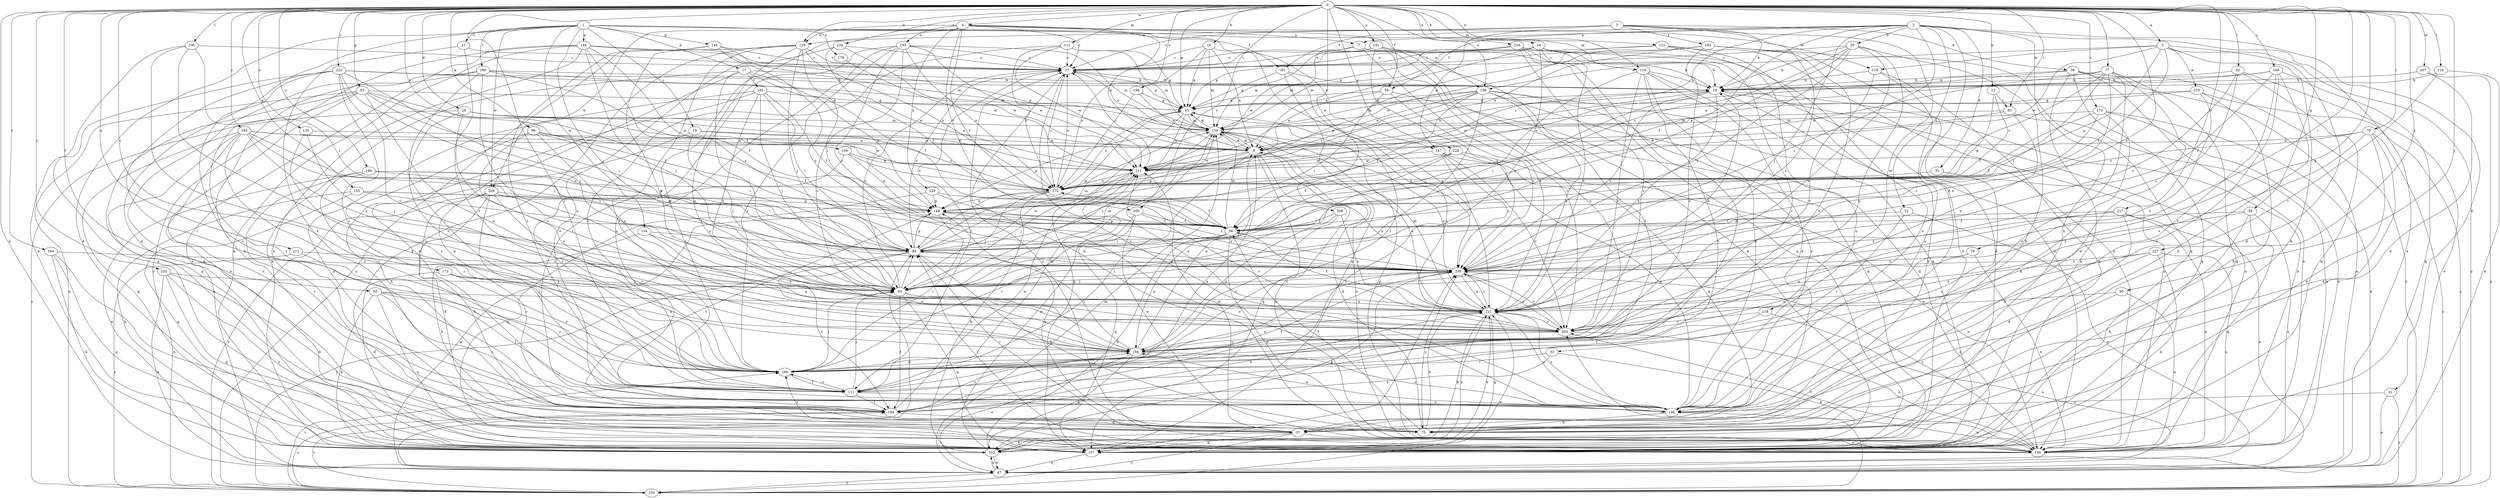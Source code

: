 strict digraph  {
0;
1;
2;
3;
4;
5;
7;
9;
12;
14;
16;
17;
18;
19;
21;
22;
27;
28;
29;
31;
33;
35;
36;
37;
47;
50;
54;
56;
58;
63;
65;
75;
77;
78;
79;
82;
83;
84;
90;
93;
96;
102;
106;
109;
110;
111;
112;
116;
118;
119;
120;
121;
129;
130;
135;
138;
139;
144;
145;
147;
148;
153;
154;
157;
164;
165;
166;
169;
172;
173;
175;
178;
180;
181;
182;
183;
184;
186;
191;
193;
194;
198;
200;
203;
207;
208;
209;
210;
211;
212;
216;
217;
221;
222;
227;
228;
229;
230;
232;
234;
239;
0 -> 4  [label=a];
0 -> 5  [label=a];
0 -> 12  [label=b];
0 -> 14  [label=b];
0 -> 16  [label=b];
0 -> 28  [label=d];
0 -> 47  [label=e];
0 -> 50  [label=f];
0 -> 54  [label=f];
0 -> 58  [label=g];
0 -> 63  [label=g];
0 -> 65  [label=g];
0 -> 77  [label=i];
0 -> 78  [label=i];
0 -> 79  [label=i];
0 -> 82  [label=i];
0 -> 83  [label=i];
0 -> 90  [label=j];
0 -> 96  [label=k];
0 -> 106  [label=l];
0 -> 109  [label=l];
0 -> 110  [label=l];
0 -> 111  [label=l];
0 -> 112  [label=m];
0 -> 116  [label=m];
0 -> 121  [label=n];
0 -> 129  [label=n];
0 -> 135  [label=o];
0 -> 138  [label=o];
0 -> 153  [label=q];
0 -> 164  [label=r];
0 -> 165  [label=r];
0 -> 169  [label=s];
0 -> 172  [label=s];
0 -> 173  [label=s];
0 -> 186  [label=u];
0 -> 191  [label=u];
0 -> 198  [label=v];
0 -> 200  [label=v];
0 -> 207  [label=w];
0 -> 208  [label=w];
0 -> 212  [label=x];
0 -> 216  [label=x];
0 -> 217  [label=x];
0 -> 221  [label=x];
0 -> 222  [label=y];
0 -> 227  [label=y];
0 -> 228  [label=y];
0 -> 232  [label=z];
0 -> 234  [label=z];
0 -> 239  [label=z];
1 -> 17  [label=b];
1 -> 19  [label=c];
1 -> 21  [label=c];
1 -> 93  [label=j];
1 -> 102  [label=k];
1 -> 116  [label=m];
1 -> 144  [label=p];
1 -> 145  [label=p];
1 -> 147  [label=p];
1 -> 154  [label=q];
1 -> 157  [label=q];
1 -> 178  [label=t];
1 -> 180  [label=t];
1 -> 181  [label=t];
1 -> 209  [label=w];
2 -> 7  [label=a];
2 -> 22  [label=c];
2 -> 29  [label=d];
2 -> 31  [label=d];
2 -> 33  [label=d];
2 -> 35  [label=d];
2 -> 47  [label=e];
2 -> 54  [label=f];
2 -> 56  [label=f];
2 -> 75  [label=h];
2 -> 93  [label=j];
2 -> 175  [label=s];
2 -> 181  [label=t];
2 -> 239  [label=z];
3 -> 18  [label=b];
3 -> 27  [label=c];
3 -> 36  [label=d];
3 -> 118  [label=m];
3 -> 129  [label=n];
3 -> 147  [label=p];
3 -> 182  [label=t];
3 -> 221  [label=x];
4 -> 7  [label=a];
4 -> 9  [label=a];
4 -> 27  [label=c];
4 -> 56  [label=f];
4 -> 119  [label=m];
4 -> 129  [label=n];
4 -> 138  [label=o];
4 -> 166  [label=r];
4 -> 193  [label=u];
4 -> 200  [label=v];
4 -> 209  [label=w];
4 -> 229  [label=y];
5 -> 37  [label=d];
5 -> 56  [label=f];
5 -> 75  [label=h];
5 -> 119  [label=m];
5 -> 138  [label=o];
5 -> 148  [label=p];
5 -> 210  [label=w];
5 -> 211  [label=w];
5 -> 230  [label=y];
7 -> 27  [label=c];
7 -> 194  [label=u];
7 -> 203  [label=v];
7 -> 211  [label=w];
7 -> 221  [label=x];
9 -> 18  [label=b];
9 -> 75  [label=h];
9 -> 111  [label=l];
9 -> 120  [label=m];
9 -> 130  [label=n];
9 -> 148  [label=p];
9 -> 157  [label=q];
9 -> 211  [label=w];
12 -> 56  [label=f];
12 -> 83  [label=i];
12 -> 148  [label=p];
14 -> 9  [label=a];
14 -> 27  [label=c];
14 -> 93  [label=j];
14 -> 120  [label=m];
14 -> 139  [label=o];
14 -> 166  [label=r];
14 -> 221  [label=x];
16 -> 9  [label=a];
16 -> 27  [label=c];
16 -> 65  [label=g];
16 -> 120  [label=m];
16 -> 175  [label=s];
16 -> 221  [label=x];
17 -> 18  [label=b];
17 -> 56  [label=f];
17 -> 75  [label=h];
17 -> 93  [label=j];
17 -> 102  [label=k];
17 -> 148  [label=p];
17 -> 183  [label=t];
18 -> 65  [label=g];
18 -> 75  [label=h];
18 -> 84  [label=i];
18 -> 130  [label=n];
18 -> 211  [label=w];
18 -> 221  [label=x];
18 -> 239  [label=z];
19 -> 9  [label=a];
19 -> 75  [label=h];
19 -> 93  [label=j];
19 -> 175  [label=s];
21 -> 27  [label=c];
21 -> 166  [label=r];
21 -> 184  [label=t];
22 -> 47  [label=e];
22 -> 56  [label=f];
22 -> 166  [label=r];
27 -> 18  [label=b];
27 -> 65  [label=g];
27 -> 75  [label=h];
27 -> 111  [label=l];
27 -> 175  [label=s];
28 -> 9  [label=a];
28 -> 120  [label=m];
28 -> 194  [label=u];
28 -> 203  [label=v];
28 -> 211  [label=w];
28 -> 230  [label=y];
29 -> 18  [label=b];
29 -> 27  [label=c];
29 -> 75  [label=h];
29 -> 84  [label=i];
29 -> 175  [label=s];
29 -> 194  [label=u];
29 -> 221  [label=x];
29 -> 239  [label=z];
31 -> 47  [label=e];
31 -> 139  [label=o];
31 -> 230  [label=y];
33 -> 102  [label=k];
33 -> 166  [label=r];
33 -> 184  [label=t];
35 -> 139  [label=o];
35 -> 175  [label=s];
36 -> 18  [label=b];
36 -> 47  [label=e];
36 -> 102  [label=k];
36 -> 130  [label=n];
36 -> 157  [label=q];
36 -> 175  [label=s];
36 -> 230  [label=y];
37 -> 84  [label=i];
37 -> 102  [label=k];
37 -> 130  [label=n];
37 -> 148  [label=p];
37 -> 157  [label=q];
37 -> 166  [label=r];
37 -> 211  [label=w];
37 -> 230  [label=y];
47 -> 84  [label=i];
47 -> 102  [label=k];
47 -> 120  [label=m];
47 -> 148  [label=p];
47 -> 230  [label=y];
50 -> 102  [label=k];
50 -> 111  [label=l];
50 -> 139  [label=o];
50 -> 157  [label=q];
50 -> 166  [label=r];
50 -> 221  [label=x];
54 -> 9  [label=a];
54 -> 65  [label=g];
54 -> 84  [label=i];
54 -> 102  [label=k];
54 -> 239  [label=z];
56 -> 84  [label=i];
56 -> 102  [label=k];
56 -> 120  [label=m];
56 -> 130  [label=n];
56 -> 148  [label=p];
56 -> 194  [label=u];
58 -> 56  [label=f];
58 -> 102  [label=k];
58 -> 130  [label=n];
58 -> 157  [label=q];
58 -> 239  [label=z];
63 -> 56  [label=f];
63 -> 65  [label=g];
63 -> 84  [label=i];
63 -> 130  [label=n];
63 -> 157  [label=q];
63 -> 175  [label=s];
63 -> 184  [label=t];
63 -> 194  [label=u];
63 -> 230  [label=y];
65 -> 120  [label=m];
65 -> 157  [label=q];
65 -> 175  [label=s];
65 -> 203  [label=v];
65 -> 211  [label=w];
75 -> 56  [label=f];
75 -> 221  [label=x];
75 -> 239  [label=z];
77 -> 18  [label=b];
77 -> 37  [label=d];
77 -> 84  [label=i];
77 -> 139  [label=o];
77 -> 157  [label=q];
77 -> 175  [label=s];
77 -> 211  [label=w];
77 -> 221  [label=x];
78 -> 130  [label=n];
78 -> 194  [label=u];
78 -> 239  [label=z];
79 -> 9  [label=a];
79 -> 37  [label=d];
79 -> 75  [label=h];
79 -> 175  [label=s];
79 -> 203  [label=v];
79 -> 230  [label=y];
82 -> 18  [label=b];
82 -> 47  [label=e];
82 -> 93  [label=j];
82 -> 157  [label=q];
82 -> 239  [label=z];
83 -> 120  [label=m];
83 -> 130  [label=n];
83 -> 211  [label=w];
83 -> 221  [label=x];
84 -> 27  [label=c];
84 -> 65  [label=g];
84 -> 75  [label=h];
84 -> 120  [label=m];
84 -> 148  [label=p];
84 -> 184  [label=t];
84 -> 211  [label=w];
84 -> 230  [label=y];
84 -> 239  [label=z];
90 -> 130  [label=n];
90 -> 139  [label=o];
90 -> 221  [label=x];
93 -> 27  [label=c];
93 -> 84  [label=i];
93 -> 120  [label=m];
93 -> 157  [label=q];
93 -> 184  [label=t];
93 -> 221  [label=x];
93 -> 239  [label=z];
96 -> 9  [label=a];
96 -> 56  [label=f];
96 -> 84  [label=i];
96 -> 166  [label=r];
96 -> 194  [label=u];
96 -> 221  [label=x];
102 -> 47  [label=e];
102 -> 211  [label=w];
102 -> 221  [label=x];
106 -> 27  [label=c];
106 -> 84  [label=i];
106 -> 93  [label=j];
106 -> 102  [label=k];
106 -> 203  [label=v];
109 -> 148  [label=p];
109 -> 166  [label=r];
109 -> 175  [label=s];
109 -> 211  [label=w];
110 -> 18  [label=b];
110 -> 47  [label=e];
110 -> 203  [label=v];
111 -> 93  [label=j];
111 -> 120  [label=m];
111 -> 139  [label=o];
111 -> 166  [label=r];
111 -> 184  [label=t];
112 -> 27  [label=c];
112 -> 65  [label=g];
112 -> 111  [label=l];
112 -> 120  [label=m];
112 -> 175  [label=s];
112 -> 211  [label=w];
116 -> 18  [label=b];
116 -> 37  [label=d];
116 -> 93  [label=j];
116 -> 139  [label=o];
116 -> 157  [label=q];
116 -> 184  [label=t];
116 -> 203  [label=v];
118 -> 47  [label=e];
118 -> 166  [label=r];
118 -> 203  [label=v];
119 -> 18  [label=b];
119 -> 139  [label=o];
119 -> 157  [label=q];
119 -> 203  [label=v];
120 -> 9  [label=a];
120 -> 27  [label=c];
120 -> 65  [label=g];
120 -> 93  [label=j];
120 -> 130  [label=n];
120 -> 148  [label=p];
120 -> 221  [label=x];
120 -> 239  [label=z];
121 -> 27  [label=c];
121 -> 102  [label=k];
121 -> 130  [label=n];
121 -> 139  [label=o];
121 -> 148  [label=p];
129 -> 27  [label=c];
129 -> 84  [label=i];
129 -> 93  [label=j];
129 -> 102  [label=k];
129 -> 111  [label=l];
129 -> 175  [label=s];
129 -> 194  [label=u];
129 -> 230  [label=y];
130 -> 18  [label=b];
130 -> 27  [label=c];
130 -> 65  [label=g];
130 -> 84  [label=i];
130 -> 203  [label=v];
130 -> 211  [label=w];
130 -> 239  [label=z];
135 -> 9  [label=a];
135 -> 93  [label=j];
135 -> 194  [label=u];
138 -> 9  [label=a];
138 -> 56  [label=f];
138 -> 65  [label=g];
138 -> 93  [label=j];
138 -> 120  [label=m];
138 -> 130  [label=n];
138 -> 139  [label=o];
138 -> 157  [label=q];
138 -> 175  [label=s];
138 -> 221  [label=x];
139 -> 27  [label=c];
139 -> 75  [label=h];
139 -> 130  [label=n];
139 -> 194  [label=u];
139 -> 221  [label=x];
144 -> 27  [label=c];
144 -> 47  [label=e];
144 -> 93  [label=j];
144 -> 102  [label=k];
144 -> 120  [label=m];
144 -> 130  [label=n];
144 -> 148  [label=p];
144 -> 230  [label=y];
144 -> 239  [label=z];
145 -> 9  [label=a];
145 -> 27  [label=c];
145 -> 111  [label=l];
145 -> 203  [label=v];
145 -> 239  [label=z];
147 -> 139  [label=o];
147 -> 184  [label=t];
147 -> 203  [label=v];
147 -> 211  [label=w];
147 -> 239  [label=z];
148 -> 56  [label=f];
148 -> 139  [label=o];
148 -> 166  [label=r];
148 -> 184  [label=t];
148 -> 239  [label=z];
153 -> 84  [label=i];
153 -> 102  [label=k];
153 -> 148  [label=p];
153 -> 157  [label=q];
153 -> 239  [label=z];
154 -> 75  [label=h];
154 -> 84  [label=i];
154 -> 194  [label=u];
154 -> 203  [label=v];
157 -> 47  [label=e];
157 -> 221  [label=x];
157 -> 239  [label=z];
164 -> 102  [label=k];
164 -> 130  [label=n];
164 -> 157  [label=q];
164 -> 239  [label=z];
165 -> 9  [label=a];
165 -> 84  [label=i];
165 -> 93  [label=j];
165 -> 111  [label=l];
165 -> 130  [label=n];
165 -> 157  [label=q];
165 -> 184  [label=t];
165 -> 211  [label=w];
165 -> 239  [label=z];
166 -> 93  [label=j];
166 -> 111  [label=l];
169 -> 9  [label=a];
169 -> 18  [label=b];
169 -> 56  [label=f];
169 -> 75  [label=h];
169 -> 139  [label=o];
169 -> 157  [label=q];
169 -> 166  [label=r];
172 -> 37  [label=d];
172 -> 47  [label=e];
172 -> 56  [label=f];
172 -> 120  [label=m];
172 -> 130  [label=n];
172 -> 239  [label=z];
173 -> 37  [label=d];
173 -> 93  [label=j];
173 -> 166  [label=r];
173 -> 194  [label=u];
175 -> 27  [label=c];
175 -> 56  [label=f];
175 -> 84  [label=i];
175 -> 93  [label=j];
175 -> 102  [label=k];
175 -> 148  [label=p];
178 -> 211  [label=w];
180 -> 18  [label=b];
180 -> 56  [label=f];
180 -> 75  [label=h];
180 -> 157  [label=q];
180 -> 166  [label=r];
180 -> 194  [label=u];
180 -> 211  [label=w];
181 -> 18  [label=b];
181 -> 65  [label=g];
181 -> 111  [label=l];
181 -> 157  [label=q];
182 -> 9  [label=a];
182 -> 27  [label=c];
182 -> 102  [label=k];
182 -> 157  [label=q];
182 -> 166  [label=r];
182 -> 194  [label=u];
182 -> 211  [label=w];
183 -> 56  [label=f];
183 -> 65  [label=g];
183 -> 84  [label=i];
183 -> 93  [label=j];
183 -> 130  [label=n];
183 -> 139  [label=o];
183 -> 221  [label=x];
184 -> 9  [label=a];
184 -> 37  [label=d];
184 -> 194  [label=u];
184 -> 211  [label=w];
184 -> 221  [label=x];
184 -> 230  [label=y];
186 -> 47  [label=e];
186 -> 84  [label=i];
186 -> 148  [label=p];
186 -> 166  [label=r];
186 -> 175  [label=s];
186 -> 184  [label=t];
191 -> 18  [label=b];
191 -> 27  [label=c];
191 -> 102  [label=k];
191 -> 111  [label=l];
191 -> 120  [label=m];
191 -> 239  [label=z];
193 -> 27  [label=c];
193 -> 120  [label=m];
193 -> 139  [label=o];
193 -> 166  [label=r];
193 -> 175  [label=s];
193 -> 184  [label=t];
193 -> 203  [label=v];
193 -> 211  [label=w];
193 -> 239  [label=z];
194 -> 9  [label=a];
194 -> 47  [label=e];
194 -> 84  [label=i];
194 -> 102  [label=k];
194 -> 139  [label=o];
194 -> 166  [label=r];
194 -> 221  [label=x];
198 -> 9  [label=a];
198 -> 65  [label=g];
198 -> 175  [label=s];
200 -> 56  [label=f];
200 -> 157  [label=q];
200 -> 166  [label=r];
200 -> 203  [label=v];
203 -> 130  [label=n];
203 -> 194  [label=u];
203 -> 239  [label=z];
207 -> 18  [label=b];
207 -> 37  [label=d];
207 -> 230  [label=y];
208 -> 56  [label=f];
208 -> 166  [label=r];
208 -> 194  [label=u];
208 -> 221  [label=x];
209 -> 37  [label=d];
209 -> 75  [label=h];
209 -> 93  [label=j];
209 -> 111  [label=l];
209 -> 148  [label=p];
209 -> 166  [label=r];
209 -> 230  [label=y];
210 -> 9  [label=a];
210 -> 65  [label=g];
210 -> 75  [label=h];
210 -> 203  [label=v];
210 -> 230  [label=y];
211 -> 27  [label=c];
211 -> 93  [label=j];
211 -> 175  [label=s];
212 -> 166  [label=r];
212 -> 230  [label=y];
212 -> 239  [label=z];
216 -> 18  [label=b];
216 -> 27  [label=c];
216 -> 65  [label=g];
216 -> 111  [label=l];
216 -> 120  [label=m];
216 -> 130  [label=n];
216 -> 157  [label=q];
216 -> 203  [label=v];
217 -> 37  [label=d];
217 -> 47  [label=e];
217 -> 56  [label=f];
217 -> 130  [label=n];
217 -> 194  [label=u];
217 -> 239  [label=z];
221 -> 9  [label=a];
221 -> 18  [label=b];
221 -> 56  [label=f];
221 -> 102  [label=k];
221 -> 120  [label=m];
221 -> 139  [label=o];
221 -> 157  [label=q];
221 -> 203  [label=v];
221 -> 239  [label=z];
222 -> 18  [label=b];
222 -> 84  [label=i];
222 -> 93  [label=j];
222 -> 111  [label=l];
222 -> 120  [label=m];
222 -> 139  [label=o];
222 -> 157  [label=q];
222 -> 166  [label=r];
222 -> 203  [label=v];
227 -> 102  [label=k];
227 -> 130  [label=n];
227 -> 139  [label=o];
227 -> 221  [label=x];
227 -> 239  [label=z];
228 -> 37  [label=d];
228 -> 56  [label=f];
228 -> 93  [label=j];
228 -> 130  [label=n];
228 -> 211  [label=w];
229 -> 148  [label=p];
229 -> 157  [label=q];
229 -> 221  [label=x];
229 -> 239  [label=z];
230 -> 166  [label=r];
230 -> 184  [label=t];
230 -> 203  [label=v];
230 -> 221  [label=x];
232 -> 37  [label=d];
232 -> 47  [label=e];
232 -> 93  [label=j];
232 -> 130  [label=n];
232 -> 157  [label=q];
234 -> 27  [label=c];
234 -> 56  [label=f];
234 -> 139  [label=o];
234 -> 211  [label=w];
239 -> 93  [label=j];
239 -> 102  [label=k];
239 -> 111  [label=l];
239 -> 166  [label=r];
239 -> 175  [label=s];
239 -> 203  [label=v];
239 -> 221  [label=x];
}

